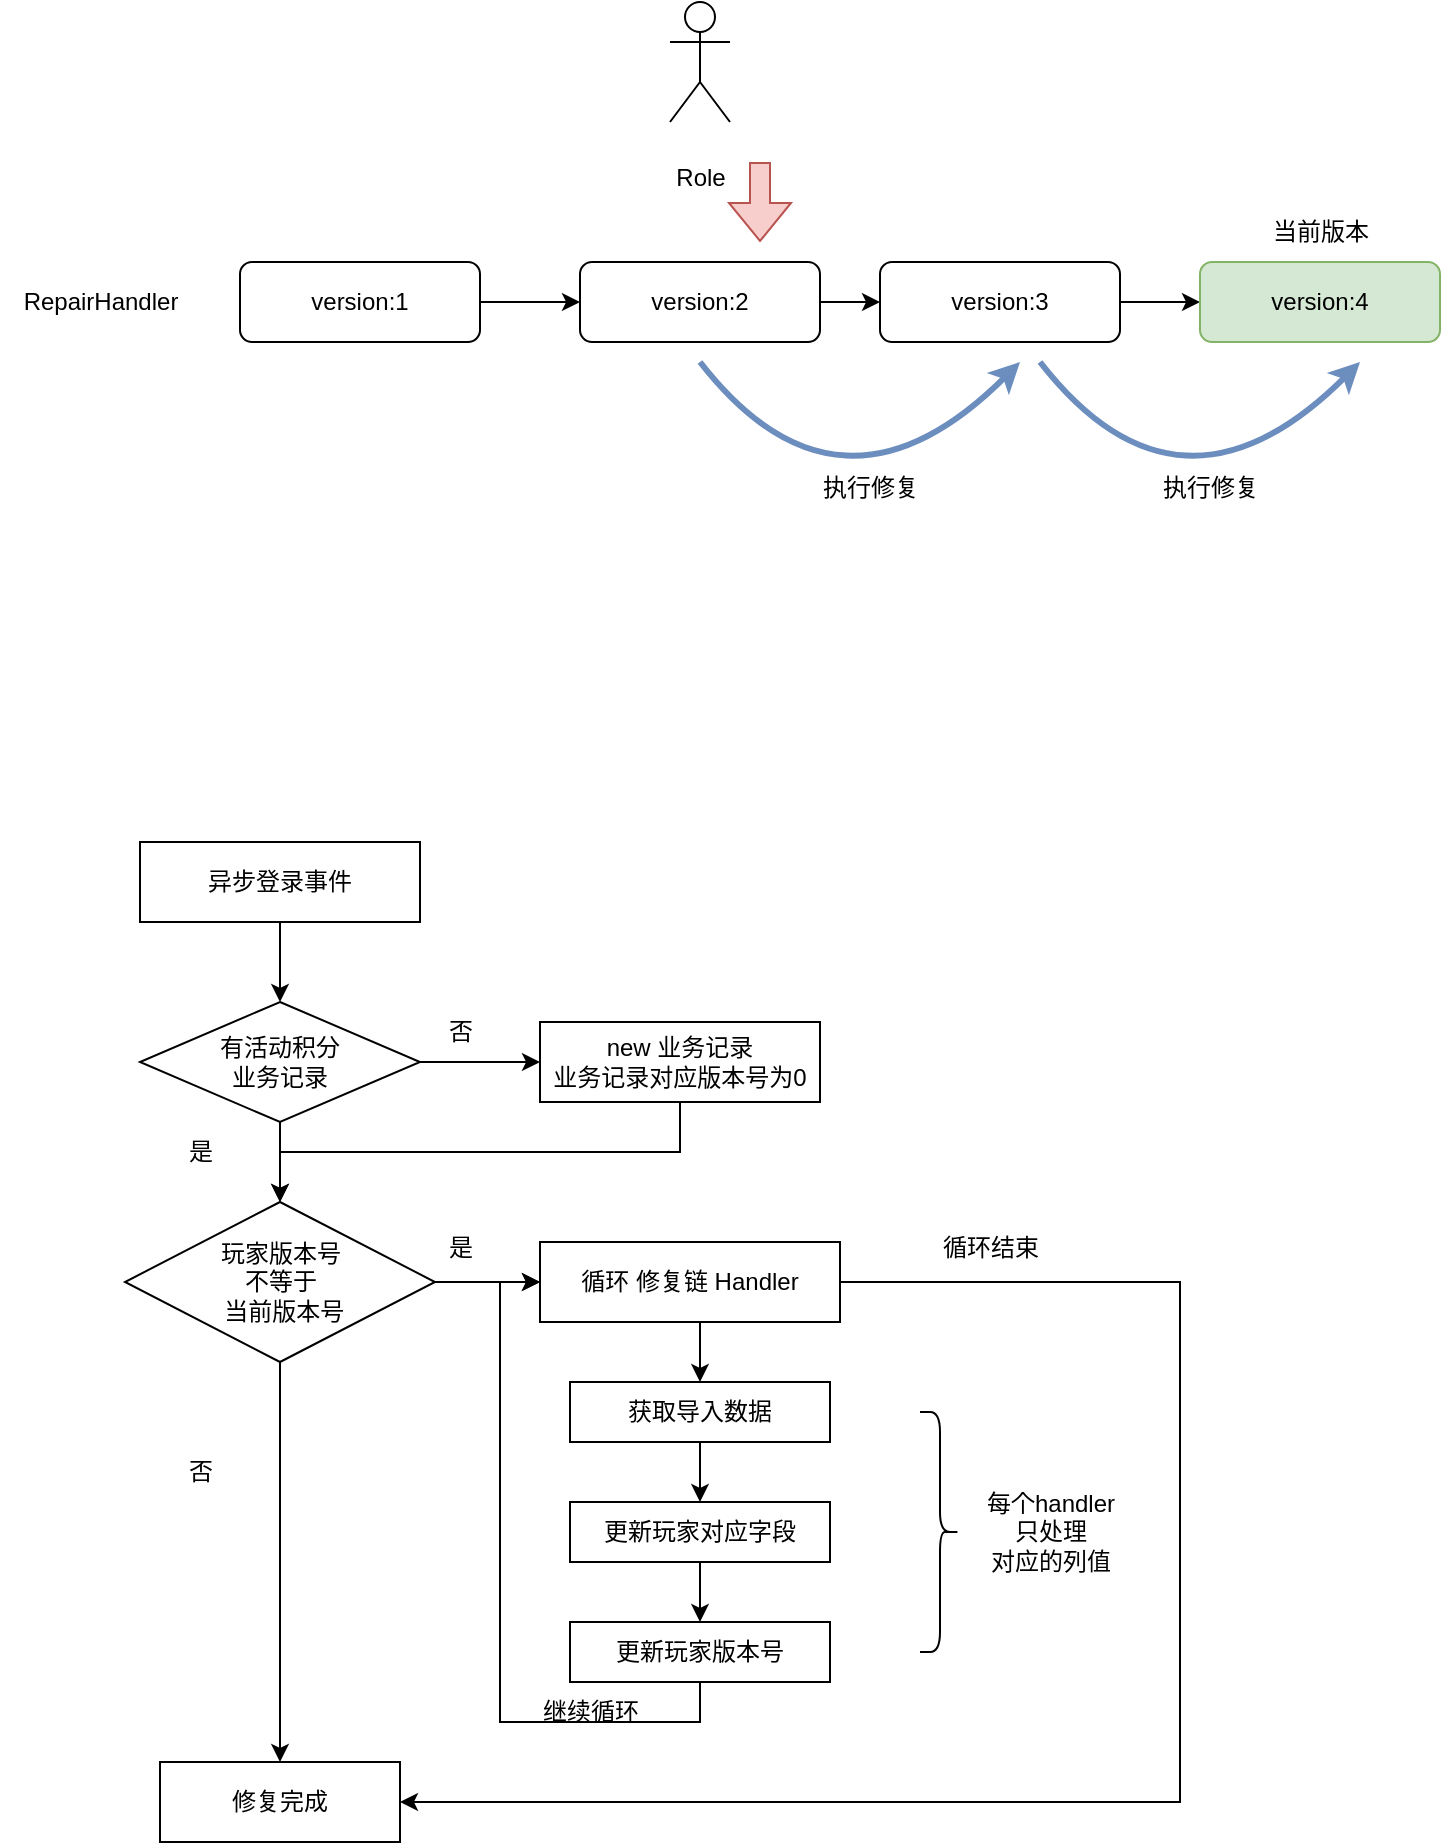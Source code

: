 <mxfile version="21.6.2" type="github">
  <diagram name="第 1 页" id="RW0FA2okoo0LEQ3FKzLQ">
    <mxGraphModel dx="1434" dy="764" grid="1" gridSize="10" guides="1" tooltips="1" connect="1" arrows="1" fold="1" page="1" pageScale="1" pageWidth="4681" pageHeight="3300" math="0" shadow="0">
      <root>
        <mxCell id="0" />
        <mxCell id="1" parent="0" />
        <mxCell id="d_RvlclxGc0wwyJDFT-V-10" style="edgeStyle=orthogonalEdgeStyle;rounded=0;orthogonalLoop=1;jettySize=auto;html=1;" edge="1" parent="1" source="d_RvlclxGc0wwyJDFT-V-1" target="d_RvlclxGc0wwyJDFT-V-4">
          <mxGeometry relative="1" as="geometry" />
        </mxCell>
        <mxCell id="d_RvlclxGc0wwyJDFT-V-1" value="version:1" style="rounded=1;whiteSpace=wrap;html=1;" vertex="1" parent="1">
          <mxGeometry x="280" y="310" width="120" height="40" as="geometry" />
        </mxCell>
        <mxCell id="d_RvlclxGc0wwyJDFT-V-3" value="RepairHandler" style="text;html=1;align=center;verticalAlign=middle;resizable=0;points=[];autosize=1;strokeColor=none;fillColor=none;" vertex="1" parent="1">
          <mxGeometry x="160" y="315" width="100" height="30" as="geometry" />
        </mxCell>
        <mxCell id="d_RvlclxGc0wwyJDFT-V-11" style="edgeStyle=orthogonalEdgeStyle;rounded=0;orthogonalLoop=1;jettySize=auto;html=1;" edge="1" parent="1" source="d_RvlclxGc0wwyJDFT-V-4" target="d_RvlclxGc0wwyJDFT-V-5">
          <mxGeometry relative="1" as="geometry" />
        </mxCell>
        <mxCell id="d_RvlclxGc0wwyJDFT-V-4" value="version:2" style="rounded=1;whiteSpace=wrap;html=1;" vertex="1" parent="1">
          <mxGeometry x="450" y="310" width="120" height="40" as="geometry" />
        </mxCell>
        <mxCell id="d_RvlclxGc0wwyJDFT-V-12" style="edgeStyle=orthogonalEdgeStyle;rounded=0;orthogonalLoop=1;jettySize=auto;html=1;" edge="1" parent="1" source="d_RvlclxGc0wwyJDFT-V-5" target="d_RvlclxGc0wwyJDFT-V-6">
          <mxGeometry relative="1" as="geometry" />
        </mxCell>
        <mxCell id="d_RvlclxGc0wwyJDFT-V-5" value="version:3" style="rounded=1;whiteSpace=wrap;html=1;" vertex="1" parent="1">
          <mxGeometry x="600" y="310" width="120" height="40" as="geometry" />
        </mxCell>
        <mxCell id="d_RvlclxGc0wwyJDFT-V-6" value="version:4" style="rounded=1;whiteSpace=wrap;html=1;fillColor=#d5e8d4;strokeColor=#82b366;" vertex="1" parent="1">
          <mxGeometry x="760" y="310" width="120" height="40" as="geometry" />
        </mxCell>
        <mxCell id="d_RvlclxGc0wwyJDFT-V-7" value="&lt;br&gt;Role" style="shape=umlActor;verticalLabelPosition=bottom;verticalAlign=top;html=1;outlineConnect=0;" vertex="1" parent="1">
          <mxGeometry x="495" y="180" width="30" height="60" as="geometry" />
        </mxCell>
        <mxCell id="d_RvlclxGc0wwyJDFT-V-13" value="" style="shape=flexArrow;endArrow=classic;html=1;rounded=0;fillColor=#f8cecc;strokeColor=#b85450;" edge="1" parent="1">
          <mxGeometry width="50" height="50" relative="1" as="geometry">
            <mxPoint x="540" y="260" as="sourcePoint" />
            <mxPoint x="540" y="300" as="targetPoint" />
          </mxGeometry>
        </mxCell>
        <mxCell id="d_RvlclxGc0wwyJDFT-V-17" value="" style="endArrow=classic;html=1;curved=1;strokeWidth=3;fillColor=#dae8fc;strokeColor=#6c8ebf;" edge="1" parent="1">
          <mxGeometry width="50" height="50" relative="1" as="geometry">
            <mxPoint x="510" y="360" as="sourcePoint" />
            <mxPoint x="670" y="360" as="targetPoint" />
            <Array as="points">
              <mxPoint x="580" y="450" />
            </Array>
          </mxGeometry>
        </mxCell>
        <mxCell id="d_RvlclxGc0wwyJDFT-V-18" value="执行修复" style="text;html=1;align=center;verticalAlign=middle;resizable=0;points=[];autosize=1;strokeColor=none;fillColor=none;" vertex="1" parent="1">
          <mxGeometry x="560" y="408" width="70" height="30" as="geometry" />
        </mxCell>
        <mxCell id="d_RvlclxGc0wwyJDFT-V-19" value="" style="endArrow=classic;html=1;curved=1;strokeWidth=3;fillColor=#dae8fc;strokeColor=#6c8ebf;" edge="1" parent="1">
          <mxGeometry width="50" height="50" relative="1" as="geometry">
            <mxPoint x="680" y="360" as="sourcePoint" />
            <mxPoint x="840" y="360" as="targetPoint" />
            <Array as="points">
              <mxPoint x="750" y="450" />
            </Array>
          </mxGeometry>
        </mxCell>
        <mxCell id="d_RvlclxGc0wwyJDFT-V-20" value="执行修复" style="text;html=1;align=center;verticalAlign=middle;resizable=0;points=[];autosize=1;strokeColor=none;fillColor=none;" vertex="1" parent="1">
          <mxGeometry x="730" y="408" width="70" height="30" as="geometry" />
        </mxCell>
        <mxCell id="d_RvlclxGc0wwyJDFT-V-21" value="当前版本" style="text;html=1;align=center;verticalAlign=middle;resizable=0;points=[];autosize=1;strokeColor=none;fillColor=none;" vertex="1" parent="1">
          <mxGeometry x="785" y="280" width="70" height="30" as="geometry" />
        </mxCell>
        <mxCell id="d_RvlclxGc0wwyJDFT-V-34" style="edgeStyle=orthogonalEdgeStyle;rounded=0;orthogonalLoop=1;jettySize=auto;html=1;exitX=0.5;exitY=1;exitDx=0;exitDy=0;" edge="1" parent="1" source="d_RvlclxGc0wwyJDFT-V-22" target="d_RvlclxGc0wwyJDFT-V-24">
          <mxGeometry relative="1" as="geometry" />
        </mxCell>
        <mxCell id="d_RvlclxGc0wwyJDFT-V-22" value="异步登录事件" style="rounded=0;whiteSpace=wrap;html=1;" vertex="1" parent="1">
          <mxGeometry x="230" y="600" width="140" height="40" as="geometry" />
        </mxCell>
        <mxCell id="d_RvlclxGc0wwyJDFT-V-48" style="edgeStyle=orthogonalEdgeStyle;rounded=0;orthogonalLoop=1;jettySize=auto;html=1;exitX=0.5;exitY=1;exitDx=0;exitDy=0;entryX=0.5;entryY=0;entryDx=0;entryDy=0;" edge="1" parent="1" source="d_RvlclxGc0wwyJDFT-V-23" target="d_RvlclxGc0wwyJDFT-V-25">
          <mxGeometry relative="1" as="geometry" />
        </mxCell>
        <mxCell id="d_RvlclxGc0wwyJDFT-V-23" value="new 业务记录&lt;br&gt;业务记录对应版本号为0" style="rounded=0;whiteSpace=wrap;html=1;" vertex="1" parent="1">
          <mxGeometry x="430" y="690" width="140" height="40" as="geometry" />
        </mxCell>
        <mxCell id="d_RvlclxGc0wwyJDFT-V-35" style="edgeStyle=orthogonalEdgeStyle;rounded=0;orthogonalLoop=1;jettySize=auto;html=1;exitX=1;exitY=0.5;exitDx=0;exitDy=0;" edge="1" parent="1" source="d_RvlclxGc0wwyJDFT-V-24" target="d_RvlclxGc0wwyJDFT-V-23">
          <mxGeometry relative="1" as="geometry" />
        </mxCell>
        <mxCell id="d_RvlclxGc0wwyJDFT-V-36" style="edgeStyle=orthogonalEdgeStyle;rounded=0;orthogonalLoop=1;jettySize=auto;html=1;exitX=0.5;exitY=1;exitDx=0;exitDy=0;entryX=0.5;entryY=0;entryDx=0;entryDy=0;" edge="1" parent="1" source="d_RvlclxGc0wwyJDFT-V-24" target="d_RvlclxGc0wwyJDFT-V-25">
          <mxGeometry relative="1" as="geometry" />
        </mxCell>
        <mxCell id="d_RvlclxGc0wwyJDFT-V-24" value="有活动积分&lt;br&gt;业务记录" style="rhombus;whiteSpace=wrap;html=1;" vertex="1" parent="1">
          <mxGeometry x="230" y="680" width="140" height="60" as="geometry" />
        </mxCell>
        <mxCell id="d_RvlclxGc0wwyJDFT-V-37" style="edgeStyle=orthogonalEdgeStyle;rounded=0;orthogonalLoop=1;jettySize=auto;html=1;exitX=1;exitY=0.5;exitDx=0;exitDy=0;" edge="1" parent="1" source="d_RvlclxGc0wwyJDFT-V-25" target="d_RvlclxGc0wwyJDFT-V-27">
          <mxGeometry relative="1" as="geometry" />
        </mxCell>
        <mxCell id="d_RvlclxGc0wwyJDFT-V-38" style="edgeStyle=orthogonalEdgeStyle;rounded=0;orthogonalLoop=1;jettySize=auto;html=1;exitX=0.5;exitY=1;exitDx=0;exitDy=0;entryX=0.5;entryY=0;entryDx=0;entryDy=0;" edge="1" parent="1" source="d_RvlclxGc0wwyJDFT-V-25" target="d_RvlclxGc0wwyJDFT-V-26">
          <mxGeometry relative="1" as="geometry" />
        </mxCell>
        <mxCell id="d_RvlclxGc0wwyJDFT-V-25" value="玩家版本号 &lt;br&gt;不等于&lt;br&gt;&amp;nbsp;当前版本号" style="rhombus;whiteSpace=wrap;html=1;" vertex="1" parent="1">
          <mxGeometry x="222.5" y="780" width="155" height="80" as="geometry" />
        </mxCell>
        <mxCell id="d_RvlclxGc0wwyJDFT-V-26" value="修复完成" style="whiteSpace=wrap;html=1;" vertex="1" parent="1">
          <mxGeometry x="240" y="1060" width="120" height="40" as="geometry" />
        </mxCell>
        <mxCell id="d_RvlclxGc0wwyJDFT-V-39" style="edgeStyle=orthogonalEdgeStyle;rounded=0;orthogonalLoop=1;jettySize=auto;html=1;exitX=0.5;exitY=1;exitDx=0;exitDy=0;entryX=0.5;entryY=0;entryDx=0;entryDy=0;" edge="1" parent="1" source="d_RvlclxGc0wwyJDFT-V-27" target="d_RvlclxGc0wwyJDFT-V-29">
          <mxGeometry relative="1" as="geometry" />
        </mxCell>
        <mxCell id="d_RvlclxGc0wwyJDFT-V-43" style="edgeStyle=orthogonalEdgeStyle;rounded=0;orthogonalLoop=1;jettySize=auto;html=1;exitX=1;exitY=0.5;exitDx=0;exitDy=0;entryX=1;entryY=0.5;entryDx=0;entryDy=0;" edge="1" parent="1" source="d_RvlclxGc0wwyJDFT-V-27" target="d_RvlclxGc0wwyJDFT-V-26">
          <mxGeometry relative="1" as="geometry">
            <Array as="points">
              <mxPoint x="750" y="820" />
              <mxPoint x="750" y="1080" />
            </Array>
          </mxGeometry>
        </mxCell>
        <mxCell id="d_RvlclxGc0wwyJDFT-V-27" value="循环 修复链 Handler" style="whiteSpace=wrap;html=1;" vertex="1" parent="1">
          <mxGeometry x="430" y="800" width="150" height="40" as="geometry" />
        </mxCell>
        <mxCell id="d_RvlclxGc0wwyJDFT-V-40" style="edgeStyle=orthogonalEdgeStyle;rounded=0;orthogonalLoop=1;jettySize=auto;html=1;exitX=0.5;exitY=1;exitDx=0;exitDy=0;entryX=0.5;entryY=0;entryDx=0;entryDy=0;" edge="1" parent="1" source="d_RvlclxGc0wwyJDFT-V-29" target="d_RvlclxGc0wwyJDFT-V-30">
          <mxGeometry relative="1" as="geometry" />
        </mxCell>
        <mxCell id="d_RvlclxGc0wwyJDFT-V-29" value="获取导入数据" style="whiteSpace=wrap;html=1;" vertex="1" parent="1">
          <mxGeometry x="445" y="870" width="130" height="30" as="geometry" />
        </mxCell>
        <mxCell id="d_RvlclxGc0wwyJDFT-V-41" style="edgeStyle=orthogonalEdgeStyle;rounded=0;orthogonalLoop=1;jettySize=auto;html=1;exitX=0.5;exitY=1;exitDx=0;exitDy=0;entryX=0.5;entryY=0;entryDx=0;entryDy=0;" edge="1" parent="1" source="d_RvlclxGc0wwyJDFT-V-30" target="d_RvlclxGc0wwyJDFT-V-31">
          <mxGeometry relative="1" as="geometry" />
        </mxCell>
        <mxCell id="d_RvlclxGc0wwyJDFT-V-30" value="更新玩家对应字段" style="whiteSpace=wrap;html=1;" vertex="1" parent="1">
          <mxGeometry x="445" y="930" width="130" height="30" as="geometry" />
        </mxCell>
        <mxCell id="d_RvlclxGc0wwyJDFT-V-42" style="edgeStyle=orthogonalEdgeStyle;rounded=0;orthogonalLoop=1;jettySize=auto;html=1;exitX=0.5;exitY=1;exitDx=0;exitDy=0;entryX=0;entryY=0.5;entryDx=0;entryDy=0;" edge="1" parent="1" source="d_RvlclxGc0wwyJDFT-V-31" target="d_RvlclxGc0wwyJDFT-V-27">
          <mxGeometry relative="1" as="geometry" />
        </mxCell>
        <mxCell id="d_RvlclxGc0wwyJDFT-V-31" value="更新玩家版本号" style="whiteSpace=wrap;html=1;" vertex="1" parent="1">
          <mxGeometry x="445" y="990" width="130" height="30" as="geometry" />
        </mxCell>
        <mxCell id="d_RvlclxGc0wwyJDFT-V-32" value="每个handler&lt;br&gt;只处理&lt;br&gt;对应的列值" style="text;html=1;align=center;verticalAlign=middle;resizable=0;points=[];autosize=1;strokeColor=none;fillColor=none;" vertex="1" parent="1">
          <mxGeometry x="640" y="915" width="90" height="60" as="geometry" />
        </mxCell>
        <mxCell id="d_RvlclxGc0wwyJDFT-V-33" value="" style="shape=curlyBracket;whiteSpace=wrap;html=1;rounded=1;flipH=1;labelPosition=right;verticalLabelPosition=middle;align=left;verticalAlign=middle;" vertex="1" parent="1">
          <mxGeometry x="620" y="885" width="20" height="120" as="geometry" />
        </mxCell>
        <mxCell id="d_RvlclxGc0wwyJDFT-V-44" value="循环结束" style="text;html=1;align=center;verticalAlign=middle;resizable=0;points=[];autosize=1;strokeColor=none;fillColor=none;" vertex="1" parent="1">
          <mxGeometry x="620" y="788" width="70" height="30" as="geometry" />
        </mxCell>
        <mxCell id="d_RvlclxGc0wwyJDFT-V-46" value="否" style="text;html=1;align=center;verticalAlign=middle;resizable=0;points=[];autosize=1;strokeColor=none;fillColor=none;" vertex="1" parent="1">
          <mxGeometry x="370" y="680" width="40" height="30" as="geometry" />
        </mxCell>
        <mxCell id="d_RvlclxGc0wwyJDFT-V-47" value="是" style="text;html=1;align=center;verticalAlign=middle;resizable=0;points=[];autosize=1;strokeColor=none;fillColor=none;" vertex="1" parent="1">
          <mxGeometry x="240" y="740" width="40" height="30" as="geometry" />
        </mxCell>
        <mxCell id="d_RvlclxGc0wwyJDFT-V-49" value="是" style="text;html=1;align=center;verticalAlign=middle;resizable=0;points=[];autosize=1;strokeColor=none;fillColor=none;" vertex="1" parent="1">
          <mxGeometry x="370" y="788" width="40" height="30" as="geometry" />
        </mxCell>
        <mxCell id="d_RvlclxGc0wwyJDFT-V-50" value="否" style="text;html=1;align=center;verticalAlign=middle;resizable=0;points=[];autosize=1;strokeColor=none;fillColor=none;" vertex="1" parent="1">
          <mxGeometry x="240" y="900" width="40" height="30" as="geometry" />
        </mxCell>
        <mxCell id="d_RvlclxGc0wwyJDFT-V-51" value="继续循环" style="text;html=1;align=center;verticalAlign=middle;resizable=0;points=[];autosize=1;strokeColor=none;fillColor=none;" vertex="1" parent="1">
          <mxGeometry x="420" y="1020" width="70" height="30" as="geometry" />
        </mxCell>
      </root>
    </mxGraphModel>
  </diagram>
</mxfile>
